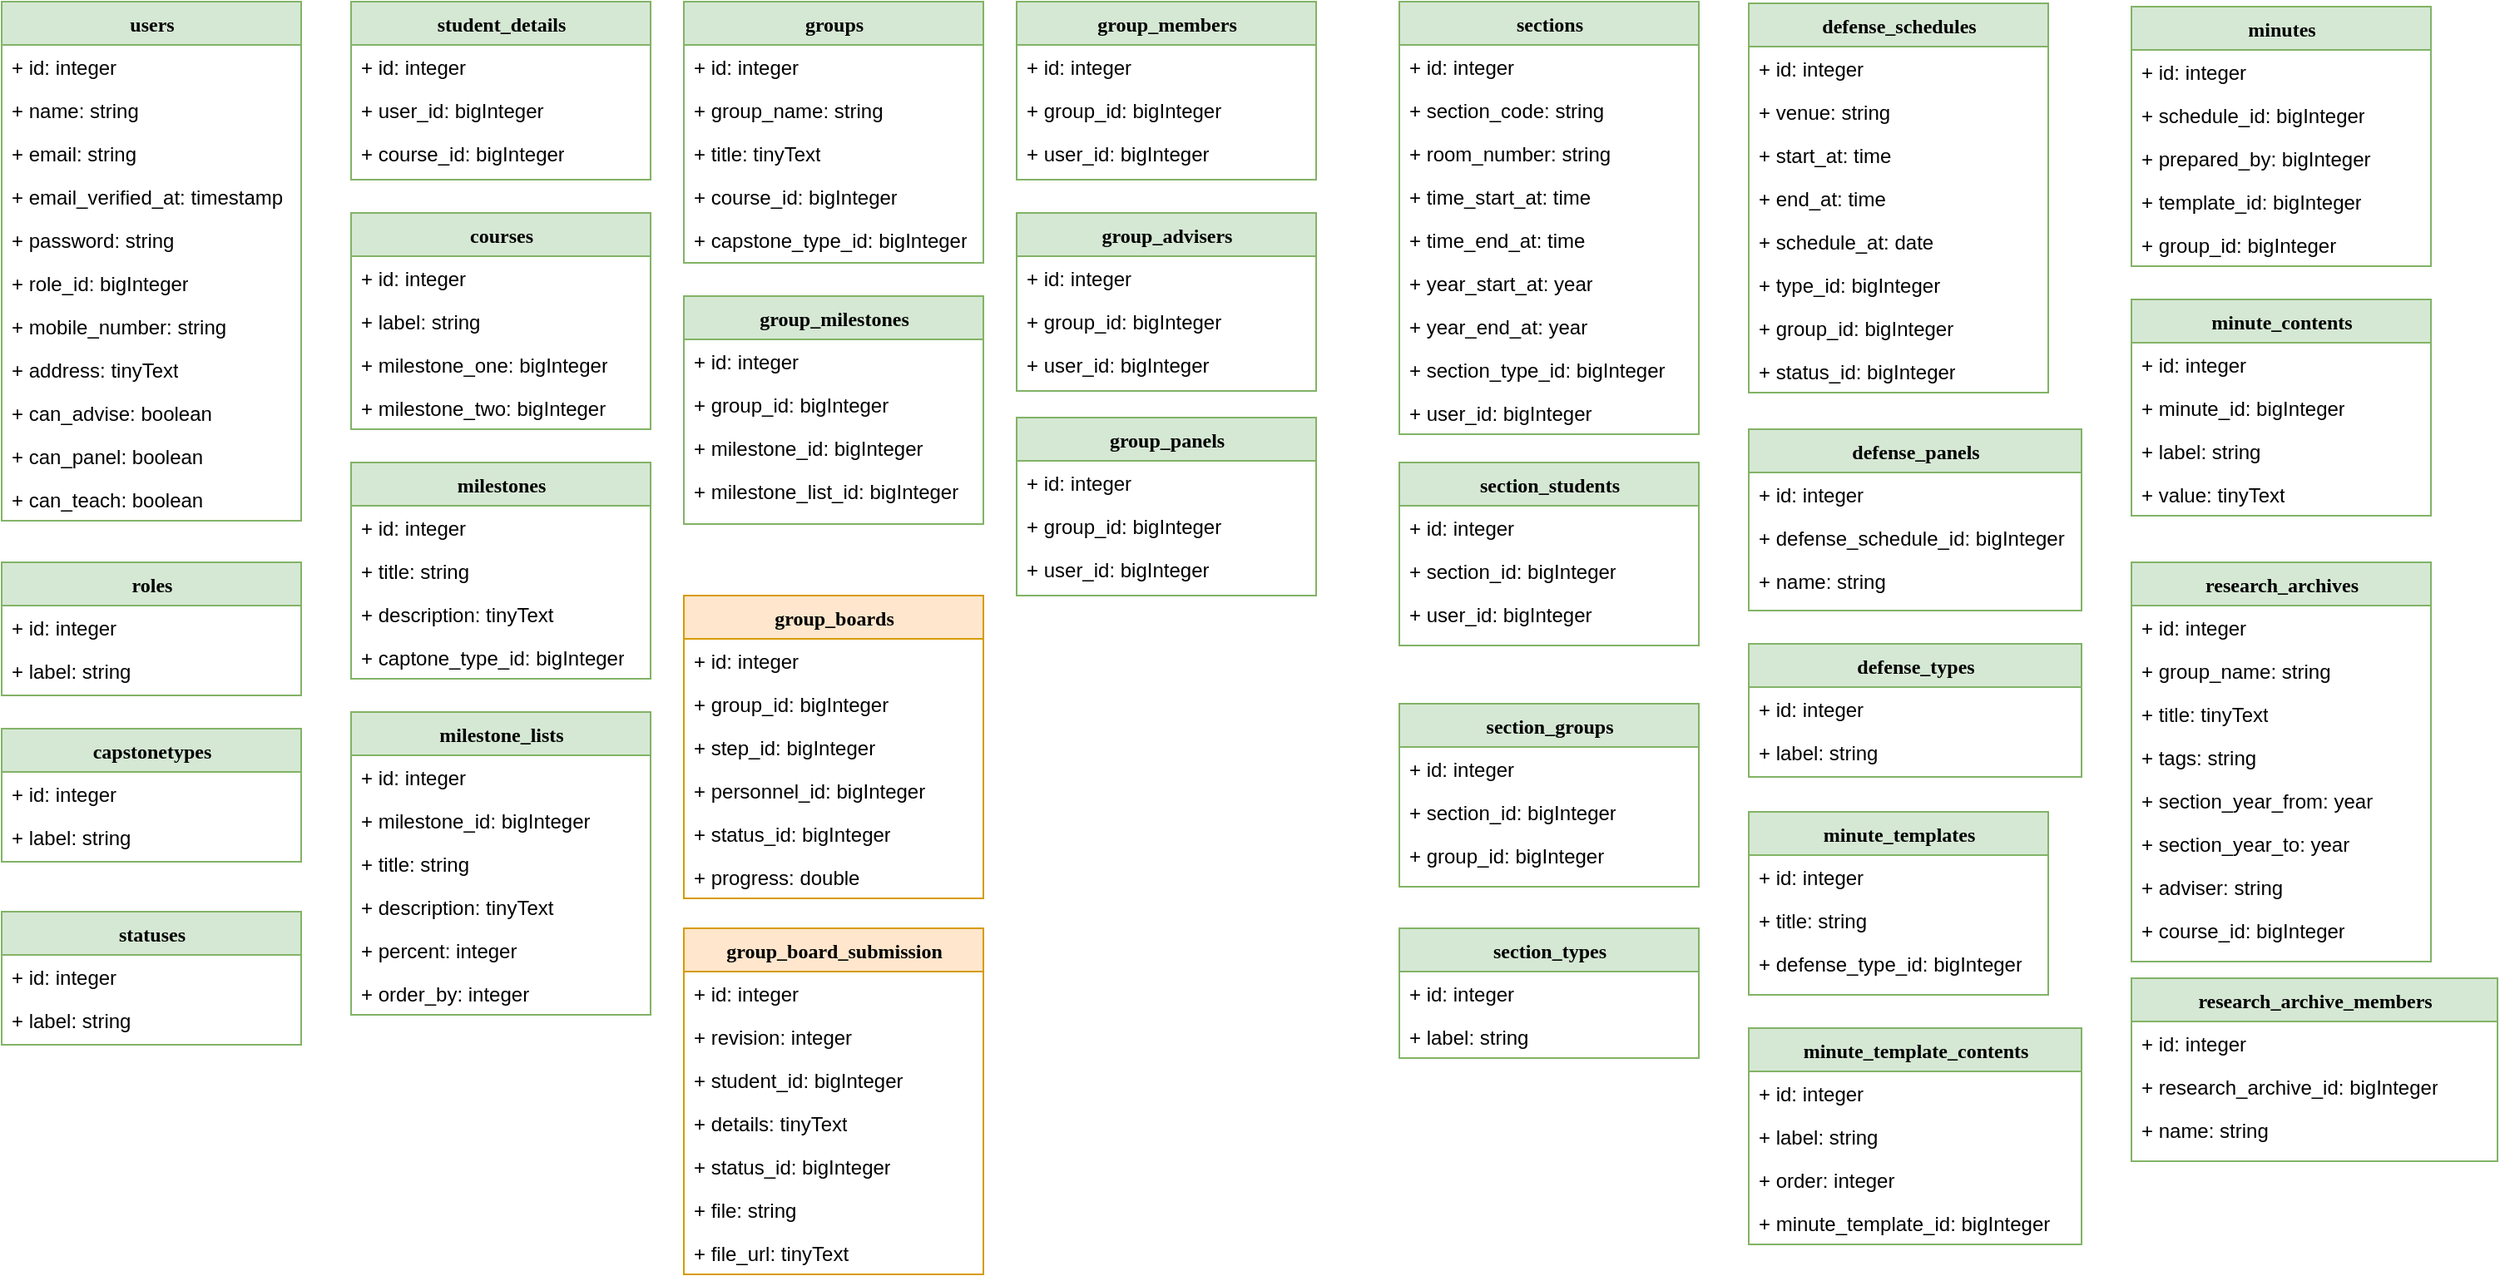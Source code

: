 <mxfile version="13.9.9" type="device"><diagram name="Page-1" id="9f46799a-70d6-7492-0946-bef42562c5a5"><mxGraphModel dx="1086" dy="806" grid="1" gridSize="10" guides="1" tooltips="1" connect="1" arrows="1" fold="1" page="1" pageScale="1" pageWidth="1100" pageHeight="850" background="#ffffff" math="0" shadow="0"><root><mxCell id="0"/><mxCell id="1" parent="0"/><mxCell id="78961159f06e98e8-17" value="users" style="swimlane;html=1;fontStyle=1;align=center;verticalAlign=top;childLayout=stackLayout;horizontal=1;startSize=26;horizontalStack=0;resizeParent=1;resizeLast=0;collapsible=1;marginBottom=0;swimlaneFillColor=#ffffff;rounded=0;shadow=0;comic=0;labelBackgroundColor=none;strokeWidth=1;fillColor=#d5e8d4;fontFamily=Verdana;fontSize=12;strokeColor=#82b366;" parent="1" vertex="1"><mxGeometry x="110" y="83" width="180" height="312" as="geometry"/></mxCell><mxCell id="78961159f06e98e8-21" value="+ id: integer" style="text;html=1;strokeColor=none;fillColor=none;align=left;verticalAlign=top;spacingLeft=4;spacingRight=4;whiteSpace=wrap;overflow=hidden;rotatable=0;points=[[0,0.5],[1,0.5]];portConstraint=eastwest;" parent="78961159f06e98e8-17" vertex="1"><mxGeometry y="26" width="180" height="26" as="geometry"/></mxCell><mxCell id="78961159f06e98e8-23" value="+ name: string" style="text;html=1;strokeColor=none;fillColor=none;align=left;verticalAlign=top;spacingLeft=4;spacingRight=4;whiteSpace=wrap;overflow=hidden;rotatable=0;points=[[0,0.5],[1,0.5]];portConstraint=eastwest;" parent="78961159f06e98e8-17" vertex="1"><mxGeometry y="52" width="180" height="26" as="geometry"/></mxCell><mxCell id="78961159f06e98e8-25" value="+ email: string" style="text;html=1;strokeColor=none;fillColor=none;align=left;verticalAlign=top;spacingLeft=4;spacingRight=4;whiteSpace=wrap;overflow=hidden;rotatable=0;points=[[0,0.5],[1,0.5]];portConstraint=eastwest;" parent="78961159f06e98e8-17" vertex="1"><mxGeometry y="78" width="180" height="26" as="geometry"/></mxCell><mxCell id="78961159f06e98e8-26" value="+ email_verified_at: timestamp" style="text;html=1;strokeColor=none;fillColor=none;align=left;verticalAlign=top;spacingLeft=4;spacingRight=4;whiteSpace=wrap;overflow=hidden;rotatable=0;points=[[0,0.5],[1,0.5]];portConstraint=eastwest;" parent="78961159f06e98e8-17" vertex="1"><mxGeometry y="104" width="180" height="26" as="geometry"/></mxCell><mxCell id="78961159f06e98e8-24" value="+ password: string" style="text;html=1;strokeColor=none;fillColor=none;align=left;verticalAlign=top;spacingLeft=4;spacingRight=4;whiteSpace=wrap;overflow=hidden;rotatable=0;points=[[0,0.5],[1,0.5]];portConstraint=eastwest;" parent="78961159f06e98e8-17" vertex="1"><mxGeometry y="130" width="180" height="26" as="geometry"/></mxCell><mxCell id="rRoZWVBHgznnfZUeibbi-2" value="+ role_id: bigInteger" style="text;html=1;strokeColor=none;fillColor=none;align=left;verticalAlign=top;spacingLeft=4;spacingRight=4;whiteSpace=wrap;overflow=hidden;rotatable=0;points=[[0,0.5],[1,0.5]];portConstraint=eastwest;" parent="78961159f06e98e8-17" vertex="1"><mxGeometry y="156" width="180" height="26" as="geometry"/></mxCell><mxCell id="mozkdcKhJREuQSXOblhR-1" value="+ mobile_number: string" style="text;html=1;strokeColor=none;fillColor=none;align=left;verticalAlign=top;spacingLeft=4;spacingRight=4;whiteSpace=wrap;overflow=hidden;rotatable=0;points=[[0,0.5],[1,0.5]];portConstraint=eastwest;" parent="78961159f06e98e8-17" vertex="1"><mxGeometry y="182" width="180" height="26" as="geometry"/></mxCell><mxCell id="mozkdcKhJREuQSXOblhR-2" value="+ address: tinyText" style="text;html=1;strokeColor=none;fillColor=none;align=left;verticalAlign=top;spacingLeft=4;spacingRight=4;whiteSpace=wrap;overflow=hidden;rotatable=0;points=[[0,0.5],[1,0.5]];portConstraint=eastwest;" parent="78961159f06e98e8-17" vertex="1"><mxGeometry y="208" width="180" height="26" as="geometry"/></mxCell><mxCell id="q8hNRhsZHUiEDs7zpcBR-1" value="+ can_advise: boolean" style="text;html=1;strokeColor=none;fillColor=none;align=left;verticalAlign=top;spacingLeft=4;spacingRight=4;whiteSpace=wrap;overflow=hidden;rotatable=0;points=[[0,0.5],[1,0.5]];portConstraint=eastwest;" parent="78961159f06e98e8-17" vertex="1"><mxGeometry y="234" width="180" height="26" as="geometry"/></mxCell><mxCell id="q8hNRhsZHUiEDs7zpcBR-2" value="+ can_panel: boolean" style="text;html=1;strokeColor=none;fillColor=none;align=left;verticalAlign=top;spacingLeft=4;spacingRight=4;whiteSpace=wrap;overflow=hidden;rotatable=0;points=[[0,0.5],[1,0.5]];portConstraint=eastwest;" parent="78961159f06e98e8-17" vertex="1"><mxGeometry y="260" width="180" height="26" as="geometry"/></mxCell><mxCell id="q8hNRhsZHUiEDs7zpcBR-3" value="+ can_teach: boolean" style="text;html=1;strokeColor=none;fillColor=none;align=left;verticalAlign=top;spacingLeft=4;spacingRight=4;whiteSpace=wrap;overflow=hidden;rotatable=0;points=[[0,0.5],[1,0.5]];portConstraint=eastwest;" parent="78961159f06e98e8-17" vertex="1"><mxGeometry y="286" width="180" height="26" as="geometry"/></mxCell><mxCell id="rRoZWVBHgznnfZUeibbi-3" value="roles" style="swimlane;html=1;fontStyle=1;align=center;verticalAlign=top;childLayout=stackLayout;horizontal=1;startSize=26;horizontalStack=0;resizeParent=1;resizeLast=0;collapsible=1;marginBottom=0;swimlaneFillColor=#ffffff;rounded=0;shadow=0;comic=0;labelBackgroundColor=none;strokeWidth=1;fillColor=#d5e8d4;fontFamily=Verdana;fontSize=12;strokeColor=#82b366;" parent="1" vertex="1"><mxGeometry x="110" y="420" width="180" height="80" as="geometry"/></mxCell><mxCell id="rRoZWVBHgznnfZUeibbi-4" value="+ id: integer" style="text;html=1;strokeColor=none;fillColor=none;align=left;verticalAlign=top;spacingLeft=4;spacingRight=4;whiteSpace=wrap;overflow=hidden;rotatable=0;points=[[0,0.5],[1,0.5]];portConstraint=eastwest;" parent="rRoZWVBHgznnfZUeibbi-3" vertex="1"><mxGeometry y="26" width="180" height="26" as="geometry"/></mxCell><mxCell id="rRoZWVBHgznnfZUeibbi-5" value="+ label: string" style="text;html=1;strokeColor=none;fillColor=none;align=left;verticalAlign=top;spacingLeft=4;spacingRight=4;whiteSpace=wrap;overflow=hidden;rotatable=0;points=[[0,0.5],[1,0.5]];portConstraint=eastwest;" parent="rRoZWVBHgznnfZUeibbi-3" vertex="1"><mxGeometry y="52" width="180" height="26" as="geometry"/></mxCell><mxCell id="rRoZWVBHgznnfZUeibbi-10" value="student_details" style="swimlane;html=1;fontStyle=1;align=center;verticalAlign=top;childLayout=stackLayout;horizontal=1;startSize=26;horizontalStack=0;resizeParent=1;resizeLast=0;collapsible=1;marginBottom=0;swimlaneFillColor=#ffffff;rounded=0;shadow=0;comic=0;labelBackgroundColor=none;strokeWidth=1;fillColor=#d5e8d4;fontFamily=Verdana;fontSize=12;strokeColor=#82b366;" parent="1" vertex="1"><mxGeometry x="320" y="83" width="180" height="107" as="geometry"/></mxCell><mxCell id="rRoZWVBHgznnfZUeibbi-11" value="+ id: integer" style="text;html=1;strokeColor=none;fillColor=none;align=left;verticalAlign=top;spacingLeft=4;spacingRight=4;whiteSpace=wrap;overflow=hidden;rotatable=0;points=[[0,0.5],[1,0.5]];portConstraint=eastwest;" parent="rRoZWVBHgznnfZUeibbi-10" vertex="1"><mxGeometry y="26" width="180" height="26" as="geometry"/></mxCell><mxCell id="rRoZWVBHgznnfZUeibbi-12" value="+ user_id: bigInteger" style="text;html=1;strokeColor=none;fillColor=none;align=left;verticalAlign=top;spacingLeft=4;spacingRight=4;whiteSpace=wrap;overflow=hidden;rotatable=0;points=[[0,0.5],[1,0.5]];portConstraint=eastwest;" parent="rRoZWVBHgznnfZUeibbi-10" vertex="1"><mxGeometry y="52" width="180" height="26" as="geometry"/></mxCell><mxCell id="rRoZWVBHgznnfZUeibbi-13" value="+ course_id: bigInteger" style="text;html=1;strokeColor=none;fillColor=none;align=left;verticalAlign=top;spacingLeft=4;spacingRight=4;whiteSpace=wrap;overflow=hidden;rotatable=0;points=[[0,0.5],[1,0.5]];portConstraint=eastwest;" parent="rRoZWVBHgznnfZUeibbi-10" vertex="1"><mxGeometry y="78" width="180" height="26" as="geometry"/></mxCell><mxCell id="rRoZWVBHgznnfZUeibbi-31" value="courses" style="swimlane;html=1;fontStyle=1;align=center;verticalAlign=top;childLayout=stackLayout;horizontal=1;startSize=26;horizontalStack=0;resizeParent=1;resizeLast=0;collapsible=1;marginBottom=0;swimlaneFillColor=#ffffff;rounded=0;shadow=0;comic=0;labelBackgroundColor=none;strokeWidth=1;fillColor=#d5e8d4;fontFamily=Verdana;fontSize=12;strokeColor=#82b366;" parent="1" vertex="1"><mxGeometry x="320" y="210" width="180" height="130" as="geometry"/></mxCell><mxCell id="rRoZWVBHgznnfZUeibbi-32" value="+ id: integer" style="text;html=1;strokeColor=none;fillColor=none;align=left;verticalAlign=top;spacingLeft=4;spacingRight=4;whiteSpace=wrap;overflow=hidden;rotatable=0;points=[[0,0.5],[1,0.5]];portConstraint=eastwest;" parent="rRoZWVBHgznnfZUeibbi-31" vertex="1"><mxGeometry y="26" width="180" height="26" as="geometry"/></mxCell><mxCell id="rRoZWVBHgznnfZUeibbi-33" value="+ label: string" style="text;html=1;strokeColor=none;fillColor=none;align=left;verticalAlign=top;spacingLeft=4;spacingRight=4;whiteSpace=wrap;overflow=hidden;rotatable=0;points=[[0,0.5],[1,0.5]];portConstraint=eastwest;" parent="rRoZWVBHgznnfZUeibbi-31" vertex="1"><mxGeometry y="52" width="180" height="26" as="geometry"/></mxCell><mxCell id="rRoZWVBHgznnfZUeibbi-34" value="+ milestone_one: bigInteger" style="text;html=1;strokeColor=none;fillColor=none;align=left;verticalAlign=top;spacingLeft=4;spacingRight=4;whiteSpace=wrap;overflow=hidden;rotatable=0;points=[[0,0.5],[1,0.5]];portConstraint=eastwest;" parent="rRoZWVBHgznnfZUeibbi-31" vertex="1"><mxGeometry y="78" width="180" height="26" as="geometry"/></mxCell><mxCell id="mozkdcKhJREuQSXOblhR-17" value="+ milestone_two: bigInteger" style="text;html=1;strokeColor=none;fillColor=none;align=left;verticalAlign=top;spacingLeft=4;spacingRight=4;whiteSpace=wrap;overflow=hidden;rotatable=0;points=[[0,0.5],[1,0.5]];portConstraint=eastwest;" parent="rRoZWVBHgznnfZUeibbi-31" vertex="1"><mxGeometry y="104" width="180" height="26" as="geometry"/></mxCell><mxCell id="rRoZWVBHgznnfZUeibbi-35" value="milestones" style="swimlane;html=1;fontStyle=1;align=center;verticalAlign=top;childLayout=stackLayout;horizontal=1;startSize=26;horizontalStack=0;resizeParent=1;resizeLast=0;collapsible=1;marginBottom=0;swimlaneFillColor=#ffffff;rounded=0;shadow=0;comic=0;labelBackgroundColor=none;strokeWidth=1;fillColor=#d5e8d4;fontFamily=Verdana;fontSize=12;strokeColor=#82b366;" parent="1" vertex="1"><mxGeometry x="320" y="360" width="180" height="130" as="geometry"/></mxCell><mxCell id="rRoZWVBHgznnfZUeibbi-36" value="+ id: integer" style="text;html=1;strokeColor=none;fillColor=none;align=left;verticalAlign=top;spacingLeft=4;spacingRight=4;whiteSpace=wrap;overflow=hidden;rotatable=0;points=[[0,0.5],[1,0.5]];portConstraint=eastwest;" parent="rRoZWVBHgznnfZUeibbi-35" vertex="1"><mxGeometry y="26" width="180" height="26" as="geometry"/></mxCell><mxCell id="rRoZWVBHgznnfZUeibbi-37" value="+ title: string" style="text;html=1;strokeColor=none;fillColor=none;align=left;verticalAlign=top;spacingLeft=4;spacingRight=4;whiteSpace=wrap;overflow=hidden;rotatable=0;points=[[0,0.5],[1,0.5]];portConstraint=eastwest;" parent="rRoZWVBHgznnfZUeibbi-35" vertex="1"><mxGeometry y="52" width="180" height="26" as="geometry"/></mxCell><mxCell id="rRoZWVBHgznnfZUeibbi-38" value="+ description: tinyText" style="text;html=1;strokeColor=none;fillColor=none;align=left;verticalAlign=top;spacingLeft=4;spacingRight=4;whiteSpace=wrap;overflow=hidden;rotatable=0;points=[[0,0.5],[1,0.5]];portConstraint=eastwest;" parent="rRoZWVBHgznnfZUeibbi-35" vertex="1"><mxGeometry y="78" width="180" height="26" as="geometry"/></mxCell><mxCell id="mozkdcKhJREuQSXOblhR-18" value="+ captone_type_id: bigInteger" style="text;html=1;strokeColor=none;fillColor=none;align=left;verticalAlign=top;spacingLeft=4;spacingRight=4;whiteSpace=wrap;overflow=hidden;rotatable=0;points=[[0,0.5],[1,0.5]];portConstraint=eastwest;" parent="rRoZWVBHgznnfZUeibbi-35" vertex="1"><mxGeometry y="104" width="180" height="26" as="geometry"/></mxCell><mxCell id="mozkdcKhJREuQSXOblhR-4" value="milestone_lists" style="swimlane;html=1;fontStyle=1;align=center;verticalAlign=top;childLayout=stackLayout;horizontal=1;startSize=26;horizontalStack=0;resizeParent=1;resizeLast=0;collapsible=1;marginBottom=0;swimlaneFillColor=#ffffff;rounded=0;shadow=0;comic=0;labelBackgroundColor=none;strokeWidth=1;fillColor=#d5e8d4;fontFamily=Verdana;fontSize=12;strokeColor=#82b366;" parent="1" vertex="1"><mxGeometry x="320" y="510" width="180" height="182" as="geometry"/></mxCell><mxCell id="mozkdcKhJREuQSXOblhR-5" value="+ id: integer" style="text;html=1;strokeColor=none;fillColor=none;align=left;verticalAlign=top;spacingLeft=4;spacingRight=4;whiteSpace=wrap;overflow=hidden;rotatable=0;points=[[0,0.5],[1,0.5]];portConstraint=eastwest;" parent="mozkdcKhJREuQSXOblhR-4" vertex="1"><mxGeometry y="26" width="180" height="26" as="geometry"/></mxCell><mxCell id="mozkdcKhJREuQSXOblhR-6" value="+ milestone_id: bigInteger" style="text;html=1;strokeColor=none;fillColor=none;align=left;verticalAlign=top;spacingLeft=4;spacingRight=4;whiteSpace=wrap;overflow=hidden;rotatable=0;points=[[0,0.5],[1,0.5]];portConstraint=eastwest;" parent="mozkdcKhJREuQSXOblhR-4" vertex="1"><mxGeometry y="52" width="180" height="26" as="geometry"/></mxCell><mxCell id="mozkdcKhJREuQSXOblhR-7" value="+ title: string" style="text;html=1;strokeColor=none;fillColor=none;align=left;verticalAlign=top;spacingLeft=4;spacingRight=4;whiteSpace=wrap;overflow=hidden;rotatable=0;points=[[0,0.5],[1,0.5]];portConstraint=eastwest;" parent="mozkdcKhJREuQSXOblhR-4" vertex="1"><mxGeometry y="78" width="180" height="26" as="geometry"/></mxCell><mxCell id="mozkdcKhJREuQSXOblhR-8" value="+ description: tinyText" style="text;html=1;strokeColor=none;fillColor=none;align=left;verticalAlign=top;spacingLeft=4;spacingRight=4;whiteSpace=wrap;overflow=hidden;rotatable=0;points=[[0,0.5],[1,0.5]];portConstraint=eastwest;" parent="mozkdcKhJREuQSXOblhR-4" vertex="1"><mxGeometry y="104" width="180" height="26" as="geometry"/></mxCell><mxCell id="mozkdcKhJREuQSXOblhR-9" value="+ percent: integer" style="text;html=1;strokeColor=none;fillColor=none;align=left;verticalAlign=top;spacingLeft=4;spacingRight=4;whiteSpace=wrap;overflow=hidden;rotatable=0;points=[[0,0.5],[1,0.5]];portConstraint=eastwest;" parent="mozkdcKhJREuQSXOblhR-4" vertex="1"><mxGeometry y="130" width="180" height="26" as="geometry"/></mxCell><mxCell id="ksWaV73kBurp79Q44kis-1" value="+ order_by: integer" style="text;html=1;strokeColor=none;fillColor=none;align=left;verticalAlign=top;spacingLeft=4;spacingRight=4;whiteSpace=wrap;overflow=hidden;rotatable=0;points=[[0,0.5],[1,0.5]];portConstraint=eastwest;" parent="mozkdcKhJREuQSXOblhR-4" vertex="1"><mxGeometry y="156" width="180" height="26" as="geometry"/></mxCell><mxCell id="mozkdcKhJREuQSXOblhR-10" value="groups" style="swimlane;html=1;fontStyle=1;align=center;verticalAlign=top;childLayout=stackLayout;horizontal=1;startSize=26;horizontalStack=0;resizeParent=1;resizeLast=0;collapsible=1;marginBottom=0;swimlaneFillColor=#ffffff;rounded=0;shadow=0;comic=0;labelBackgroundColor=none;strokeWidth=1;fillColor=#d5e8d4;fontFamily=Verdana;fontSize=12;strokeColor=#82b366;" parent="1" vertex="1"><mxGeometry x="520" y="83" width="180" height="157" as="geometry"/></mxCell><mxCell id="mozkdcKhJREuQSXOblhR-11" value="+ id: integer" style="text;html=1;strokeColor=none;fillColor=none;align=left;verticalAlign=top;spacingLeft=4;spacingRight=4;whiteSpace=wrap;overflow=hidden;rotatable=0;points=[[0,0.5],[1,0.5]];portConstraint=eastwest;" parent="mozkdcKhJREuQSXOblhR-10" vertex="1"><mxGeometry y="26" width="180" height="26" as="geometry"/></mxCell><mxCell id="mozkdcKhJREuQSXOblhR-12" value="+ group_name: string" style="text;html=1;strokeColor=none;fillColor=none;align=left;verticalAlign=top;spacingLeft=4;spacingRight=4;whiteSpace=wrap;overflow=hidden;rotatable=0;points=[[0,0.5],[1,0.5]];portConstraint=eastwest;" parent="mozkdcKhJREuQSXOblhR-10" vertex="1"><mxGeometry y="52" width="180" height="26" as="geometry"/></mxCell><mxCell id="mozkdcKhJREuQSXOblhR-13" value="+ title: tinyText" style="text;html=1;strokeColor=none;fillColor=none;align=left;verticalAlign=top;spacingLeft=4;spacingRight=4;whiteSpace=wrap;overflow=hidden;rotatable=0;points=[[0,0.5],[1,0.5]];portConstraint=eastwest;" parent="mozkdcKhJREuQSXOblhR-10" vertex="1"><mxGeometry y="78" width="180" height="26" as="geometry"/></mxCell><mxCell id="mozkdcKhJREuQSXOblhR-14" value="+ course_id: bigInteger" style="text;html=1;strokeColor=none;fillColor=none;align=left;verticalAlign=top;spacingLeft=4;spacingRight=4;whiteSpace=wrap;overflow=hidden;rotatable=0;points=[[0,0.5],[1,0.5]];portConstraint=eastwest;" parent="mozkdcKhJREuQSXOblhR-10" vertex="1"><mxGeometry y="104" width="180" height="26" as="geometry"/></mxCell><mxCell id="mozkdcKhJREuQSXOblhR-15" value="+ capstone_type_id: bigInteger" style="text;html=1;strokeColor=none;fillColor=none;align=left;verticalAlign=top;spacingLeft=4;spacingRight=4;whiteSpace=wrap;overflow=hidden;rotatable=0;points=[[0,0.5],[1,0.5]];portConstraint=eastwest;" parent="mozkdcKhJREuQSXOblhR-10" vertex="1"><mxGeometry y="130" width="180" height="26" as="geometry"/></mxCell><mxCell id="mozkdcKhJREuQSXOblhR-19" value="capstonetypes" style="swimlane;html=1;fontStyle=1;align=center;verticalAlign=top;childLayout=stackLayout;horizontal=1;startSize=26;horizontalStack=0;resizeParent=1;resizeLast=0;collapsible=1;marginBottom=0;swimlaneFillColor=#ffffff;rounded=0;shadow=0;comic=0;labelBackgroundColor=none;strokeWidth=1;fillColor=#d5e8d4;fontFamily=Verdana;fontSize=12;strokeColor=#82b366;" parent="1" vertex="1"><mxGeometry x="110" y="520" width="180" height="80" as="geometry"/></mxCell><mxCell id="mozkdcKhJREuQSXOblhR-20" value="+ id: integer" style="text;html=1;strokeColor=none;fillColor=none;align=left;verticalAlign=top;spacingLeft=4;spacingRight=4;whiteSpace=wrap;overflow=hidden;rotatable=0;points=[[0,0.5],[1,0.5]];portConstraint=eastwest;" parent="mozkdcKhJREuQSXOblhR-19" vertex="1"><mxGeometry y="26" width="180" height="26" as="geometry"/></mxCell><mxCell id="mozkdcKhJREuQSXOblhR-21" value="+ label: string" style="text;html=1;strokeColor=none;fillColor=none;align=left;verticalAlign=top;spacingLeft=4;spacingRight=4;whiteSpace=wrap;overflow=hidden;rotatable=0;points=[[0,0.5],[1,0.5]];portConstraint=eastwest;" parent="mozkdcKhJREuQSXOblhR-19" vertex="1"><mxGeometry y="52" width="180" height="26" as="geometry"/></mxCell><mxCell id="mozkdcKhJREuQSXOblhR-24" value="group_milestones" style="swimlane;html=1;fontStyle=1;align=center;verticalAlign=top;childLayout=stackLayout;horizontal=1;startSize=26;horizontalStack=0;resizeParent=1;resizeLast=0;collapsible=1;marginBottom=0;swimlaneFillColor=#ffffff;rounded=0;shadow=0;comic=0;labelBackgroundColor=none;strokeWidth=1;fillColor=#d5e8d4;fontFamily=Verdana;fontSize=12;strokeColor=#82b366;" parent="1" vertex="1"><mxGeometry x="520" y="260" width="180" height="137" as="geometry"/></mxCell><mxCell id="mozkdcKhJREuQSXOblhR-25" value="+ id: integer" style="text;html=1;strokeColor=none;fillColor=none;align=left;verticalAlign=top;spacingLeft=4;spacingRight=4;whiteSpace=wrap;overflow=hidden;rotatable=0;points=[[0,0.5],[1,0.5]];portConstraint=eastwest;" parent="mozkdcKhJREuQSXOblhR-24" vertex="1"><mxGeometry y="26" width="180" height="26" as="geometry"/></mxCell><mxCell id="mozkdcKhJREuQSXOblhR-26" value="+ group_id: bigInteger" style="text;html=1;strokeColor=none;fillColor=none;align=left;verticalAlign=top;spacingLeft=4;spacingRight=4;whiteSpace=wrap;overflow=hidden;rotatable=0;points=[[0,0.5],[1,0.5]];portConstraint=eastwest;" parent="mozkdcKhJREuQSXOblhR-24" vertex="1"><mxGeometry y="52" width="180" height="26" as="geometry"/></mxCell><mxCell id="mozkdcKhJREuQSXOblhR-27" value="+ milestone_id: bigInteger" style="text;html=1;strokeColor=none;fillColor=none;align=left;verticalAlign=top;spacingLeft=4;spacingRight=4;whiteSpace=wrap;overflow=hidden;rotatable=0;points=[[0,0.5],[1,0.5]];portConstraint=eastwest;" parent="mozkdcKhJREuQSXOblhR-24" vertex="1"><mxGeometry y="78" width="180" height="26" as="geometry"/></mxCell><mxCell id="mozkdcKhJREuQSXOblhR-28" value="+ milestone_list_id: bigInteger" style="text;html=1;strokeColor=none;fillColor=none;align=left;verticalAlign=top;spacingLeft=4;spacingRight=4;whiteSpace=wrap;overflow=hidden;rotatable=0;points=[[0,0.5],[1,0.5]];portConstraint=eastwest;" parent="mozkdcKhJREuQSXOblhR-24" vertex="1"><mxGeometry y="104" width="180" height="26" as="geometry"/></mxCell><mxCell id="mozkdcKhJREuQSXOblhR-30" value="group_members" style="swimlane;html=1;fontStyle=1;align=center;verticalAlign=top;childLayout=stackLayout;horizontal=1;startSize=26;horizontalStack=0;resizeParent=1;resizeLast=0;collapsible=1;marginBottom=0;swimlaneFillColor=#ffffff;rounded=0;shadow=0;comic=0;labelBackgroundColor=none;strokeWidth=1;fillColor=#d5e8d4;fontFamily=Verdana;fontSize=12;strokeColor=#82b366;" parent="1" vertex="1"><mxGeometry x="720" y="83" width="180" height="107" as="geometry"/></mxCell><mxCell id="mozkdcKhJREuQSXOblhR-31" value="+ id: integer" style="text;html=1;strokeColor=none;fillColor=none;align=left;verticalAlign=top;spacingLeft=4;spacingRight=4;whiteSpace=wrap;overflow=hidden;rotatable=0;points=[[0,0.5],[1,0.5]];portConstraint=eastwest;" parent="mozkdcKhJREuQSXOblhR-30" vertex="1"><mxGeometry y="26" width="180" height="26" as="geometry"/></mxCell><mxCell id="mozkdcKhJREuQSXOblhR-32" value="+ group_id: bigInteger" style="text;html=1;strokeColor=none;fillColor=none;align=left;verticalAlign=top;spacingLeft=4;spacingRight=4;whiteSpace=wrap;overflow=hidden;rotatable=0;points=[[0,0.5],[1,0.5]];portConstraint=eastwest;" parent="mozkdcKhJREuQSXOblhR-30" vertex="1"><mxGeometry y="52" width="180" height="26" as="geometry"/></mxCell><mxCell id="mozkdcKhJREuQSXOblhR-33" value="+ user_id: bigInteger" style="text;html=1;strokeColor=none;fillColor=none;align=left;verticalAlign=top;spacingLeft=4;spacingRight=4;whiteSpace=wrap;overflow=hidden;rotatable=0;points=[[0,0.5],[1,0.5]];portConstraint=eastwest;" parent="mozkdcKhJREuQSXOblhR-30" vertex="1"><mxGeometry y="78" width="180" height="26" as="geometry"/></mxCell><mxCell id="mozkdcKhJREuQSXOblhR-36" value="group_advisers" style="swimlane;html=1;fontStyle=1;align=center;verticalAlign=top;childLayout=stackLayout;horizontal=1;startSize=26;horizontalStack=0;resizeParent=1;resizeLast=0;collapsible=1;marginBottom=0;swimlaneFillColor=#ffffff;rounded=0;shadow=0;comic=0;labelBackgroundColor=none;strokeWidth=1;fillColor=#d5e8d4;fontFamily=Verdana;fontSize=12;strokeColor=#82b366;" parent="1" vertex="1"><mxGeometry x="720" y="210" width="180" height="107" as="geometry"/></mxCell><mxCell id="mozkdcKhJREuQSXOblhR-37" value="+ id: integer" style="text;html=1;strokeColor=none;fillColor=none;align=left;verticalAlign=top;spacingLeft=4;spacingRight=4;whiteSpace=wrap;overflow=hidden;rotatable=0;points=[[0,0.5],[1,0.5]];portConstraint=eastwest;" parent="mozkdcKhJREuQSXOblhR-36" vertex="1"><mxGeometry y="26" width="180" height="26" as="geometry"/></mxCell><mxCell id="mozkdcKhJREuQSXOblhR-38" value="+ group_id: bigInteger" style="text;html=1;strokeColor=none;fillColor=none;align=left;verticalAlign=top;spacingLeft=4;spacingRight=4;whiteSpace=wrap;overflow=hidden;rotatable=0;points=[[0,0.5],[1,0.5]];portConstraint=eastwest;" parent="mozkdcKhJREuQSXOblhR-36" vertex="1"><mxGeometry y="52" width="180" height="26" as="geometry"/></mxCell><mxCell id="mozkdcKhJREuQSXOblhR-39" value="+ user_id: bigInteger" style="text;html=1;strokeColor=none;fillColor=none;align=left;verticalAlign=top;spacingLeft=4;spacingRight=4;whiteSpace=wrap;overflow=hidden;rotatable=0;points=[[0,0.5],[1,0.5]];portConstraint=eastwest;" parent="mozkdcKhJREuQSXOblhR-36" vertex="1"><mxGeometry y="78" width="180" height="26" as="geometry"/></mxCell><mxCell id="mozkdcKhJREuQSXOblhR-40" value="group_panels" style="swimlane;html=1;fontStyle=1;align=center;verticalAlign=top;childLayout=stackLayout;horizontal=1;startSize=26;horizontalStack=0;resizeParent=1;resizeLast=0;collapsible=1;marginBottom=0;swimlaneFillColor=#ffffff;rounded=0;shadow=0;comic=0;labelBackgroundColor=none;strokeWidth=1;fillColor=#d5e8d4;fontFamily=Verdana;fontSize=12;strokeColor=#82b366;" parent="1" vertex="1"><mxGeometry x="720" y="333" width="180" height="107" as="geometry"/></mxCell><mxCell id="mozkdcKhJREuQSXOblhR-41" value="+ id: integer" style="text;html=1;strokeColor=none;fillColor=none;align=left;verticalAlign=top;spacingLeft=4;spacingRight=4;whiteSpace=wrap;overflow=hidden;rotatable=0;points=[[0,0.5],[1,0.5]];portConstraint=eastwest;" parent="mozkdcKhJREuQSXOblhR-40" vertex="1"><mxGeometry y="26" width="180" height="26" as="geometry"/></mxCell><mxCell id="mozkdcKhJREuQSXOblhR-42" value="+ group_id: bigInteger" style="text;html=1;strokeColor=none;fillColor=none;align=left;verticalAlign=top;spacingLeft=4;spacingRight=4;whiteSpace=wrap;overflow=hidden;rotatable=0;points=[[0,0.5],[1,0.5]];portConstraint=eastwest;" parent="mozkdcKhJREuQSXOblhR-40" vertex="1"><mxGeometry y="52" width="180" height="26" as="geometry"/></mxCell><mxCell id="mozkdcKhJREuQSXOblhR-43" value="+ user_id: bigInteger" style="text;html=1;strokeColor=none;fillColor=none;align=left;verticalAlign=top;spacingLeft=4;spacingRight=4;whiteSpace=wrap;overflow=hidden;rotatable=0;points=[[0,0.5],[1,0.5]];portConstraint=eastwest;" parent="mozkdcKhJREuQSXOblhR-40" vertex="1"><mxGeometry y="78" width="180" height="26" as="geometry"/></mxCell><mxCell id="ksWaV73kBurp79Q44kis-2" value="statuses" style="swimlane;html=1;fontStyle=1;align=center;verticalAlign=top;childLayout=stackLayout;horizontal=1;startSize=26;horizontalStack=0;resizeParent=1;resizeLast=0;collapsible=1;marginBottom=0;swimlaneFillColor=#ffffff;rounded=0;shadow=0;comic=0;labelBackgroundColor=none;strokeWidth=1;fillColor=#d5e8d4;fontFamily=Verdana;fontSize=12;strokeColor=#82b366;" parent="1" vertex="1"><mxGeometry x="110" y="630" width="180" height="80" as="geometry"/></mxCell><mxCell id="ksWaV73kBurp79Q44kis-3" value="+ id: integer" style="text;html=1;strokeColor=none;fillColor=none;align=left;verticalAlign=top;spacingLeft=4;spacingRight=4;whiteSpace=wrap;overflow=hidden;rotatable=0;points=[[0,0.5],[1,0.5]];portConstraint=eastwest;" parent="ksWaV73kBurp79Q44kis-2" vertex="1"><mxGeometry y="26" width="180" height="26" as="geometry"/></mxCell><mxCell id="ksWaV73kBurp79Q44kis-4" value="+ label: string" style="text;html=1;strokeColor=none;fillColor=none;align=left;verticalAlign=top;spacingLeft=4;spacingRight=4;whiteSpace=wrap;overflow=hidden;rotatable=0;points=[[0,0.5],[1,0.5]];portConstraint=eastwest;" parent="ksWaV73kBurp79Q44kis-2" vertex="1"><mxGeometry y="52" width="180" height="26" as="geometry"/></mxCell><mxCell id="q8hNRhsZHUiEDs7zpcBR-4" value="sections" style="swimlane;html=1;fontStyle=1;align=center;verticalAlign=top;childLayout=stackLayout;horizontal=1;startSize=26;horizontalStack=0;resizeParent=1;resizeLast=0;collapsible=1;marginBottom=0;swimlaneFillColor=#ffffff;rounded=0;shadow=0;comic=0;labelBackgroundColor=none;strokeWidth=1;fillColor=#d5e8d4;fontFamily=Verdana;fontSize=12;strokeColor=#82b366;" parent="1" vertex="1"><mxGeometry x="950" y="83" width="180" height="260" as="geometry"/></mxCell><mxCell id="q8hNRhsZHUiEDs7zpcBR-5" value="+ id: integer" style="text;html=1;strokeColor=none;fillColor=none;align=left;verticalAlign=top;spacingLeft=4;spacingRight=4;whiteSpace=wrap;overflow=hidden;rotatable=0;points=[[0,0.5],[1,0.5]];portConstraint=eastwest;" parent="q8hNRhsZHUiEDs7zpcBR-4" vertex="1"><mxGeometry y="26" width="180" height="26" as="geometry"/></mxCell><mxCell id="q8hNRhsZHUiEDs7zpcBR-6" value="+ section_code: string" style="text;html=1;strokeColor=none;fillColor=none;align=left;verticalAlign=top;spacingLeft=4;spacingRight=4;whiteSpace=wrap;overflow=hidden;rotatable=0;points=[[0,0.5],[1,0.5]];portConstraint=eastwest;" parent="q8hNRhsZHUiEDs7zpcBR-4" vertex="1"><mxGeometry y="52" width="180" height="26" as="geometry"/></mxCell><mxCell id="q8hNRhsZHUiEDs7zpcBR-7" value="+ room_number: string" style="text;html=1;strokeColor=none;fillColor=none;align=left;verticalAlign=top;spacingLeft=4;spacingRight=4;whiteSpace=wrap;overflow=hidden;rotatable=0;points=[[0,0.5],[1,0.5]];portConstraint=eastwest;" parent="q8hNRhsZHUiEDs7zpcBR-4" vertex="1"><mxGeometry y="78" width="180" height="26" as="geometry"/></mxCell><mxCell id="q8hNRhsZHUiEDs7zpcBR-8" value="+ time_start_at: time" style="text;html=1;strokeColor=none;fillColor=none;align=left;verticalAlign=top;spacingLeft=4;spacingRight=4;whiteSpace=wrap;overflow=hidden;rotatable=0;points=[[0,0.5],[1,0.5]];portConstraint=eastwest;" parent="q8hNRhsZHUiEDs7zpcBR-4" vertex="1"><mxGeometry y="104" width="180" height="26" as="geometry"/></mxCell><mxCell id="q8hNRhsZHUiEDs7zpcBR-9" value="+ time_end_at: time" style="text;html=1;strokeColor=none;fillColor=none;align=left;verticalAlign=top;spacingLeft=4;spacingRight=4;whiteSpace=wrap;overflow=hidden;rotatable=0;points=[[0,0.5],[1,0.5]];portConstraint=eastwest;" parent="q8hNRhsZHUiEDs7zpcBR-4" vertex="1"><mxGeometry y="130" width="180" height="26" as="geometry"/></mxCell><mxCell id="q8hNRhsZHUiEDs7zpcBR-10" value="+ year_start_at: year" style="text;html=1;strokeColor=none;fillColor=none;align=left;verticalAlign=top;spacingLeft=4;spacingRight=4;whiteSpace=wrap;overflow=hidden;rotatable=0;points=[[0,0.5],[1,0.5]];portConstraint=eastwest;" parent="q8hNRhsZHUiEDs7zpcBR-4" vertex="1"><mxGeometry y="156" width="180" height="26" as="geometry"/></mxCell><mxCell id="q8hNRhsZHUiEDs7zpcBR-11" value="+ year_end_at: year" style="text;html=1;strokeColor=none;fillColor=none;align=left;verticalAlign=top;spacingLeft=4;spacingRight=4;whiteSpace=wrap;overflow=hidden;rotatable=0;points=[[0,0.5],[1,0.5]];portConstraint=eastwest;" parent="q8hNRhsZHUiEDs7zpcBR-4" vertex="1"><mxGeometry y="182" width="180" height="26" as="geometry"/></mxCell><mxCell id="q8hNRhsZHUiEDs7zpcBR-12" value="+ section_type_id: bigInteger" style="text;html=1;strokeColor=none;fillColor=none;align=left;verticalAlign=top;spacingLeft=4;spacingRight=4;whiteSpace=wrap;overflow=hidden;rotatable=0;points=[[0,0.5],[1,0.5]];portConstraint=eastwest;" parent="q8hNRhsZHUiEDs7zpcBR-4" vertex="1"><mxGeometry y="208" width="180" height="26" as="geometry"/></mxCell><mxCell id="K2q83SiI-FR42x0I9BNz-1" value="+ user_id: bigInteger" style="text;html=1;strokeColor=none;fillColor=none;align=left;verticalAlign=top;spacingLeft=4;spacingRight=4;whiteSpace=wrap;overflow=hidden;rotatable=0;points=[[0,0.5],[1,0.5]];portConstraint=eastwest;" parent="q8hNRhsZHUiEDs7zpcBR-4" vertex="1"><mxGeometry y="234" width="180" height="26" as="geometry"/></mxCell><mxCell id="OZnRuuUTT9wXXlOTVLxC-1" value="section_students" style="swimlane;html=1;fontStyle=1;align=center;verticalAlign=top;childLayout=stackLayout;horizontal=1;startSize=26;horizontalStack=0;resizeParent=1;resizeLast=0;collapsible=1;marginBottom=0;swimlaneFillColor=#ffffff;rounded=0;shadow=0;comic=0;labelBackgroundColor=none;strokeWidth=1;fillColor=#d5e8d4;fontFamily=Verdana;fontSize=12;strokeColor=#82b366;" parent="1" vertex="1"><mxGeometry x="950" y="360" width="180" height="110" as="geometry"/></mxCell><mxCell id="OZnRuuUTT9wXXlOTVLxC-2" value="+ id: integer" style="text;html=1;strokeColor=none;fillColor=none;align=left;verticalAlign=top;spacingLeft=4;spacingRight=4;whiteSpace=wrap;overflow=hidden;rotatable=0;points=[[0,0.5],[1,0.5]];portConstraint=eastwest;" parent="OZnRuuUTT9wXXlOTVLxC-1" vertex="1"><mxGeometry y="26" width="180" height="26" as="geometry"/></mxCell><mxCell id="OZnRuuUTT9wXXlOTVLxC-3" value="+ section_id: bigInteger" style="text;html=1;strokeColor=none;fillColor=none;align=left;verticalAlign=top;spacingLeft=4;spacingRight=4;whiteSpace=wrap;overflow=hidden;rotatable=0;points=[[0,0.5],[1,0.5]];portConstraint=eastwest;" parent="OZnRuuUTT9wXXlOTVLxC-1" vertex="1"><mxGeometry y="52" width="180" height="26" as="geometry"/></mxCell><mxCell id="OZnRuuUTT9wXXlOTVLxC-4" value="+ user_id: bigInteger" style="text;html=1;strokeColor=none;fillColor=none;align=left;verticalAlign=top;spacingLeft=4;spacingRight=4;whiteSpace=wrap;overflow=hidden;rotatable=0;points=[[0,0.5],[1,0.5]];portConstraint=eastwest;" parent="OZnRuuUTT9wXXlOTVLxC-1" vertex="1"><mxGeometry y="78" width="180" height="26" as="geometry"/></mxCell><mxCell id="OZnRuuUTT9wXXlOTVLxC-10" value="section_groups" style="swimlane;html=1;fontStyle=1;align=center;verticalAlign=top;childLayout=stackLayout;horizontal=1;startSize=26;horizontalStack=0;resizeParent=1;resizeLast=0;collapsible=1;marginBottom=0;swimlaneFillColor=#ffffff;rounded=0;shadow=0;comic=0;labelBackgroundColor=none;strokeWidth=1;fillColor=#d5e8d4;fontFamily=Verdana;fontSize=12;strokeColor=#82b366;" parent="1" vertex="1"><mxGeometry x="950" y="505" width="180" height="110" as="geometry"/></mxCell><mxCell id="OZnRuuUTT9wXXlOTVLxC-11" value="+ id: integer" style="text;html=1;strokeColor=none;fillColor=none;align=left;verticalAlign=top;spacingLeft=4;spacingRight=4;whiteSpace=wrap;overflow=hidden;rotatable=0;points=[[0,0.5],[1,0.5]];portConstraint=eastwest;" parent="OZnRuuUTT9wXXlOTVLxC-10" vertex="1"><mxGeometry y="26" width="180" height="26" as="geometry"/></mxCell><mxCell id="OZnRuuUTT9wXXlOTVLxC-12" value="+ section_id: bigInteger" style="text;html=1;strokeColor=none;fillColor=none;align=left;verticalAlign=top;spacingLeft=4;spacingRight=4;whiteSpace=wrap;overflow=hidden;rotatable=0;points=[[0,0.5],[1,0.5]];portConstraint=eastwest;" parent="OZnRuuUTT9wXXlOTVLxC-10" vertex="1"><mxGeometry y="52" width="180" height="26" as="geometry"/></mxCell><mxCell id="OZnRuuUTT9wXXlOTVLxC-13" value="+ group_id: bigInteger" style="text;html=1;strokeColor=none;fillColor=none;align=left;verticalAlign=top;spacingLeft=4;spacingRight=4;whiteSpace=wrap;overflow=hidden;rotatable=0;points=[[0,0.5],[1,0.5]];portConstraint=eastwest;" parent="OZnRuuUTT9wXXlOTVLxC-10" vertex="1"><mxGeometry y="78" width="180" height="26" as="geometry"/></mxCell><mxCell id="K2q83SiI-FR42x0I9BNz-2" value="section_types" style="swimlane;html=1;fontStyle=1;align=center;verticalAlign=top;childLayout=stackLayout;horizontal=1;startSize=26;horizontalStack=0;resizeParent=1;resizeLast=0;collapsible=1;marginBottom=0;swimlaneFillColor=#ffffff;rounded=0;shadow=0;comic=0;labelBackgroundColor=none;strokeWidth=1;fillColor=#d5e8d4;fontFamily=Verdana;fontSize=12;strokeColor=#82b366;" parent="1" vertex="1"><mxGeometry x="950" y="640" width="180" height="78" as="geometry"/></mxCell><mxCell id="K2q83SiI-FR42x0I9BNz-3" value="+ id: integer" style="text;html=1;strokeColor=none;fillColor=none;align=left;verticalAlign=top;spacingLeft=4;spacingRight=4;whiteSpace=wrap;overflow=hidden;rotatable=0;points=[[0,0.5],[1,0.5]];portConstraint=eastwest;" parent="K2q83SiI-FR42x0I9BNz-2" vertex="1"><mxGeometry y="26" width="180" height="26" as="geometry"/></mxCell><mxCell id="K2q83SiI-FR42x0I9BNz-4" value="+ label: string" style="text;html=1;strokeColor=none;fillColor=none;align=left;verticalAlign=top;spacingLeft=4;spacingRight=4;whiteSpace=wrap;overflow=hidden;rotatable=0;points=[[0,0.5],[1,0.5]];portConstraint=eastwest;" parent="K2q83SiI-FR42x0I9BNz-2" vertex="1"><mxGeometry y="52" width="180" height="26" as="geometry"/></mxCell><mxCell id="K2q83SiI-FR42x0I9BNz-19" value="defense_schedules" style="swimlane;html=1;fontStyle=1;align=center;verticalAlign=top;childLayout=stackLayout;horizontal=1;startSize=26;horizontalStack=0;resizeParent=1;resizeLast=0;collapsible=1;marginBottom=0;swimlaneFillColor=#ffffff;rounded=0;shadow=0;comic=0;labelBackgroundColor=none;strokeWidth=1;fillColor=#d5e8d4;fontFamily=Verdana;fontSize=12;strokeColor=#82b366;" parent="1" vertex="1"><mxGeometry x="1160" y="84" width="180" height="234" as="geometry"/></mxCell><mxCell id="K2q83SiI-FR42x0I9BNz-20" value="+ id: integer" style="text;html=1;strokeColor=none;fillColor=none;align=left;verticalAlign=top;spacingLeft=4;spacingRight=4;whiteSpace=wrap;overflow=hidden;rotatable=0;points=[[0,0.5],[1,0.5]];portConstraint=eastwest;" parent="K2q83SiI-FR42x0I9BNz-19" vertex="1"><mxGeometry y="26" width="180" height="26" as="geometry"/></mxCell><mxCell id="K2q83SiI-FR42x0I9BNz-21" value="+ venue: string" style="text;html=1;strokeColor=none;fillColor=none;align=left;verticalAlign=top;spacingLeft=4;spacingRight=4;whiteSpace=wrap;overflow=hidden;rotatable=0;points=[[0,0.5],[1,0.5]];portConstraint=eastwest;" parent="K2q83SiI-FR42x0I9BNz-19" vertex="1"><mxGeometry y="52" width="180" height="26" as="geometry"/></mxCell><mxCell id="K2q83SiI-FR42x0I9BNz-22" value="+ start_at: time" style="text;html=1;strokeColor=none;fillColor=none;align=left;verticalAlign=top;spacingLeft=4;spacingRight=4;whiteSpace=wrap;overflow=hidden;rotatable=0;points=[[0,0.5],[1,0.5]];portConstraint=eastwest;" parent="K2q83SiI-FR42x0I9BNz-19" vertex="1"><mxGeometry y="78" width="180" height="26" as="geometry"/></mxCell><mxCell id="K2q83SiI-FR42x0I9BNz-23" value="+ end_at: time" style="text;html=1;strokeColor=none;fillColor=none;align=left;verticalAlign=top;spacingLeft=4;spacingRight=4;whiteSpace=wrap;overflow=hidden;rotatable=0;points=[[0,0.5],[1,0.5]];portConstraint=eastwest;" parent="K2q83SiI-FR42x0I9BNz-19" vertex="1"><mxGeometry y="104" width="180" height="26" as="geometry"/></mxCell><mxCell id="K2q83SiI-FR42x0I9BNz-24" value="+ schedule_at: date" style="text;html=1;strokeColor=none;fillColor=none;align=left;verticalAlign=top;spacingLeft=4;spacingRight=4;whiteSpace=wrap;overflow=hidden;rotatable=0;points=[[0,0.5],[1,0.5]];portConstraint=eastwest;" parent="K2q83SiI-FR42x0I9BNz-19" vertex="1"><mxGeometry y="130" width="180" height="26" as="geometry"/></mxCell><mxCell id="7ijRvlq9gitwP2OK8zDT-5" value="+ type_id: bigInteger" style="text;html=1;strokeColor=none;fillColor=none;align=left;verticalAlign=top;spacingLeft=4;spacingRight=4;whiteSpace=wrap;overflow=hidden;rotatable=0;points=[[0,0.5],[1,0.5]];portConstraint=eastwest;" parent="K2q83SiI-FR42x0I9BNz-19" vertex="1"><mxGeometry y="156" width="180" height="26" as="geometry"/></mxCell><mxCell id="K2q83SiI-FR42x0I9BNz-25" value="+ group_id: bigInteger" style="text;html=1;strokeColor=none;fillColor=none;align=left;verticalAlign=top;spacingLeft=4;spacingRight=4;whiteSpace=wrap;overflow=hidden;rotatable=0;points=[[0,0.5],[1,0.5]];portConstraint=eastwest;" parent="K2q83SiI-FR42x0I9BNz-19" vertex="1"><mxGeometry y="182" width="180" height="26" as="geometry"/></mxCell><mxCell id="K2q83SiI-FR42x0I9BNz-26" value="+ status_id: bigInteger" style="text;html=1;strokeColor=none;fillColor=none;align=left;verticalAlign=top;spacingLeft=4;spacingRight=4;whiteSpace=wrap;overflow=hidden;rotatable=0;points=[[0,0.5],[1,0.5]];portConstraint=eastwest;" parent="K2q83SiI-FR42x0I9BNz-19" vertex="1"><mxGeometry y="208" width="180" height="26" as="geometry"/></mxCell><mxCell id="K2q83SiI-FR42x0I9BNz-27" value="defense_panels" style="swimlane;html=1;fontStyle=1;align=center;verticalAlign=top;childLayout=stackLayout;horizontal=1;startSize=26;horizontalStack=0;resizeParent=1;resizeLast=0;collapsible=1;marginBottom=0;swimlaneFillColor=#ffffff;rounded=0;shadow=0;comic=0;labelBackgroundColor=none;strokeWidth=1;fillColor=#d5e8d4;fontFamily=Verdana;fontSize=12;strokeColor=#82b366;" parent="1" vertex="1"><mxGeometry x="1160" y="340" width="200" height="109" as="geometry"/></mxCell><mxCell id="K2q83SiI-FR42x0I9BNz-28" value="+ id: integer" style="text;html=1;strokeColor=none;fillColor=none;align=left;verticalAlign=top;spacingLeft=4;spacingRight=4;whiteSpace=wrap;overflow=hidden;rotatable=0;points=[[0,0.5],[1,0.5]];portConstraint=eastwest;" parent="K2q83SiI-FR42x0I9BNz-27" vertex="1"><mxGeometry y="26" width="200" height="26" as="geometry"/></mxCell><mxCell id="K2q83SiI-FR42x0I9BNz-33" value="+ defense_schedule_id: bigInteger" style="text;html=1;strokeColor=none;fillColor=none;align=left;verticalAlign=top;spacingLeft=4;spacingRight=4;whiteSpace=wrap;overflow=hidden;rotatable=0;points=[[0,0.5],[1,0.5]];portConstraint=eastwest;" parent="K2q83SiI-FR42x0I9BNz-27" vertex="1"><mxGeometry y="52" width="200" height="26" as="geometry"/></mxCell><mxCell id="K2q83SiI-FR42x0I9BNz-34" value="+ name: string" style="text;html=1;strokeColor=none;fillColor=none;align=left;verticalAlign=top;spacingLeft=4;spacingRight=4;whiteSpace=wrap;overflow=hidden;rotatable=0;points=[[0,0.5],[1,0.5]];portConstraint=eastwest;" parent="K2q83SiI-FR42x0I9BNz-27" vertex="1"><mxGeometry y="78" width="200" height="26" as="geometry"/></mxCell><mxCell id="7ijRvlq9gitwP2OK8zDT-1" value="defense_types" style="swimlane;html=1;fontStyle=1;align=center;verticalAlign=top;childLayout=stackLayout;horizontal=1;startSize=26;horizontalStack=0;resizeParent=1;resizeLast=0;collapsible=1;marginBottom=0;swimlaneFillColor=#ffffff;rounded=0;shadow=0;comic=0;labelBackgroundColor=none;strokeWidth=1;fillColor=#d5e8d4;fontFamily=Verdana;fontSize=12;strokeColor=#82b366;" parent="1" vertex="1"><mxGeometry x="1160" y="469" width="200" height="80" as="geometry"/></mxCell><mxCell id="7ijRvlq9gitwP2OK8zDT-2" value="+ id: integer" style="text;html=1;strokeColor=none;fillColor=none;align=left;verticalAlign=top;spacingLeft=4;spacingRight=4;whiteSpace=wrap;overflow=hidden;rotatable=0;points=[[0,0.5],[1,0.5]];portConstraint=eastwest;" parent="7ijRvlq9gitwP2OK8zDT-1" vertex="1"><mxGeometry y="26" width="200" height="26" as="geometry"/></mxCell><mxCell id="7ijRvlq9gitwP2OK8zDT-4" value="+ label: string" style="text;html=1;strokeColor=none;fillColor=none;align=left;verticalAlign=top;spacingLeft=4;spacingRight=4;whiteSpace=wrap;overflow=hidden;rotatable=0;points=[[0,0.5],[1,0.5]];portConstraint=eastwest;" parent="7ijRvlq9gitwP2OK8zDT-1" vertex="1"><mxGeometry y="52" width="200" height="26" as="geometry"/></mxCell><mxCell id="OTk_nHWoTYA8EPWZXygG-1" value="minute_templates" style="swimlane;html=1;fontStyle=1;align=center;verticalAlign=top;childLayout=stackLayout;horizontal=1;startSize=26;horizontalStack=0;resizeParent=1;resizeLast=0;collapsible=1;marginBottom=0;swimlaneFillColor=#ffffff;rounded=0;shadow=0;comic=0;labelBackgroundColor=none;strokeWidth=1;fillColor=#d5e8d4;fontFamily=Verdana;fontSize=12;strokeColor=#82b366;" parent="1" vertex="1"><mxGeometry x="1160" y="570" width="180" height="110" as="geometry"/></mxCell><mxCell id="OTk_nHWoTYA8EPWZXygG-2" value="+ id: integer" style="text;html=1;strokeColor=none;fillColor=none;align=left;verticalAlign=top;spacingLeft=4;spacingRight=4;whiteSpace=wrap;overflow=hidden;rotatable=0;points=[[0,0.5],[1,0.5]];portConstraint=eastwest;" parent="OTk_nHWoTYA8EPWZXygG-1" vertex="1"><mxGeometry y="26" width="180" height="26" as="geometry"/></mxCell><mxCell id="OTk_nHWoTYA8EPWZXygG-3" value="+ title: string" style="text;html=1;strokeColor=none;fillColor=none;align=left;verticalAlign=top;spacingLeft=4;spacingRight=4;whiteSpace=wrap;overflow=hidden;rotatable=0;points=[[0,0.5],[1,0.5]];portConstraint=eastwest;" parent="OTk_nHWoTYA8EPWZXygG-1" vertex="1"><mxGeometry y="52" width="180" height="26" as="geometry"/></mxCell><mxCell id="OTk_nHWoTYA8EPWZXygG-9" value="+ defense_type_id: bigInteger" style="text;html=1;strokeColor=none;fillColor=none;align=left;verticalAlign=top;spacingLeft=4;spacingRight=4;whiteSpace=wrap;overflow=hidden;rotatable=0;points=[[0,0.5],[1,0.5]];portConstraint=eastwest;" parent="OTk_nHWoTYA8EPWZXygG-1" vertex="1"><mxGeometry y="78" width="180" height="26" as="geometry"/></mxCell><mxCell id="OTk_nHWoTYA8EPWZXygG-10" value="minute_template_contents" style="swimlane;html=1;fontStyle=1;align=center;verticalAlign=top;childLayout=stackLayout;horizontal=1;startSize=26;horizontalStack=0;resizeParent=1;resizeLast=0;collapsible=1;marginBottom=0;swimlaneFillColor=#ffffff;rounded=0;shadow=0;comic=0;labelBackgroundColor=none;strokeWidth=1;fillColor=#d5e8d4;fontFamily=Verdana;fontSize=12;strokeColor=#82b366;" parent="1" vertex="1"><mxGeometry x="1160" y="700" width="200" height="130" as="geometry"/></mxCell><mxCell id="OTk_nHWoTYA8EPWZXygG-11" value="+ id: integer" style="text;html=1;strokeColor=none;fillColor=none;align=left;verticalAlign=top;spacingLeft=4;spacingRight=4;whiteSpace=wrap;overflow=hidden;rotatable=0;points=[[0,0.5],[1,0.5]];portConstraint=eastwest;" parent="OTk_nHWoTYA8EPWZXygG-10" vertex="1"><mxGeometry y="26" width="200" height="26" as="geometry"/></mxCell><mxCell id="OTk_nHWoTYA8EPWZXygG-13" value="+ label: string" style="text;html=1;strokeColor=none;fillColor=none;align=left;verticalAlign=top;spacingLeft=4;spacingRight=4;whiteSpace=wrap;overflow=hidden;rotatable=0;points=[[0,0.5],[1,0.5]];portConstraint=eastwest;" parent="OTk_nHWoTYA8EPWZXygG-10" vertex="1"><mxGeometry y="52" width="200" height="26" as="geometry"/></mxCell><mxCell id="OTk_nHWoTYA8EPWZXygG-15" value="+ order: integer" style="text;html=1;strokeColor=none;fillColor=none;align=left;verticalAlign=top;spacingLeft=4;spacingRight=4;whiteSpace=wrap;overflow=hidden;rotatable=0;points=[[0,0.5],[1,0.5]];portConstraint=eastwest;" parent="OTk_nHWoTYA8EPWZXygG-10" vertex="1"><mxGeometry y="78" width="200" height="26" as="geometry"/></mxCell><mxCell id="OTk_nHWoTYA8EPWZXygG-14" value="+ minute_template_id: bigInteger" style="text;html=1;strokeColor=none;fillColor=none;align=left;verticalAlign=top;spacingLeft=4;spacingRight=4;whiteSpace=wrap;overflow=hidden;rotatable=0;points=[[0,0.5],[1,0.5]];portConstraint=eastwest;" parent="OTk_nHWoTYA8EPWZXygG-10" vertex="1"><mxGeometry y="104" width="200" height="26" as="geometry"/></mxCell><mxCell id="1SIRxkr9dhnPga3H54wK-1" value="minutes" style="swimlane;html=1;fontStyle=1;align=center;verticalAlign=top;childLayout=stackLayout;horizontal=1;startSize=26;horizontalStack=0;resizeParent=1;resizeLast=0;collapsible=1;marginBottom=0;swimlaneFillColor=#ffffff;rounded=0;shadow=0;comic=0;labelBackgroundColor=none;strokeWidth=1;fillColor=#d5e8d4;fontFamily=Verdana;fontSize=12;strokeColor=#82b366;" parent="1" vertex="1"><mxGeometry x="1390" y="86" width="180" height="156" as="geometry"/></mxCell><mxCell id="1SIRxkr9dhnPga3H54wK-2" value="+ id: integer" style="text;html=1;strokeColor=none;fillColor=none;align=left;verticalAlign=top;spacingLeft=4;spacingRight=4;whiteSpace=wrap;overflow=hidden;rotatable=0;points=[[0,0.5],[1,0.5]];portConstraint=eastwest;" parent="1SIRxkr9dhnPga3H54wK-1" vertex="1"><mxGeometry y="26" width="180" height="26" as="geometry"/></mxCell><mxCell id="1SIRxkr9dhnPga3H54wK-3" value="+ schedule_id: bigInteger" style="text;html=1;strokeColor=none;fillColor=none;align=left;verticalAlign=top;spacingLeft=4;spacingRight=4;whiteSpace=wrap;overflow=hidden;rotatable=0;points=[[0,0.5],[1,0.5]];portConstraint=eastwest;" parent="1SIRxkr9dhnPga3H54wK-1" vertex="1"><mxGeometry y="52" width="180" height="26" as="geometry"/></mxCell><mxCell id="1SIRxkr9dhnPga3H54wK-4" value="+ prepared_by: bigInteger" style="text;html=1;strokeColor=none;fillColor=none;align=left;verticalAlign=top;spacingLeft=4;spacingRight=4;whiteSpace=wrap;overflow=hidden;rotatable=0;points=[[0,0.5],[1,0.5]];portConstraint=eastwest;" parent="1SIRxkr9dhnPga3H54wK-1" vertex="1"><mxGeometry y="78" width="180" height="26" as="geometry"/></mxCell><mxCell id="1SIRxkr9dhnPga3H54wK-6" value="+ template_id: bigInteger" style="text;html=1;strokeColor=none;fillColor=none;align=left;verticalAlign=top;spacingLeft=4;spacingRight=4;whiteSpace=wrap;overflow=hidden;rotatable=0;points=[[0,0.5],[1,0.5]];portConstraint=eastwest;" parent="1SIRxkr9dhnPga3H54wK-1" vertex="1"><mxGeometry y="104" width="180" height="26" as="geometry"/></mxCell><mxCell id="1SIRxkr9dhnPga3H54wK-8" value="+ group_id: bigInteger" style="text;html=1;strokeColor=none;fillColor=none;align=left;verticalAlign=top;spacingLeft=4;spacingRight=4;whiteSpace=wrap;overflow=hidden;rotatable=0;points=[[0,0.5],[1,0.5]];portConstraint=eastwest;" parent="1SIRxkr9dhnPga3H54wK-1" vertex="1"><mxGeometry y="130" width="180" height="26" as="geometry"/></mxCell><mxCell id="1SIRxkr9dhnPga3H54wK-9" value="minute_contents" style="swimlane;html=1;fontStyle=1;align=center;verticalAlign=top;childLayout=stackLayout;horizontal=1;startSize=26;horizontalStack=0;resizeParent=1;resizeLast=0;collapsible=1;marginBottom=0;swimlaneFillColor=#ffffff;rounded=0;shadow=0;comic=0;labelBackgroundColor=none;strokeWidth=1;fillColor=#d5e8d4;fontFamily=Verdana;fontSize=12;strokeColor=#82b366;" parent="1" vertex="1"><mxGeometry x="1390" y="262" width="180" height="130" as="geometry"/></mxCell><mxCell id="1SIRxkr9dhnPga3H54wK-10" value="+ id: integer" style="text;html=1;strokeColor=none;fillColor=none;align=left;verticalAlign=top;spacingLeft=4;spacingRight=4;whiteSpace=wrap;overflow=hidden;rotatable=0;points=[[0,0.5],[1,0.5]];portConstraint=eastwest;" parent="1SIRxkr9dhnPga3H54wK-9" vertex="1"><mxGeometry y="26" width="180" height="26" as="geometry"/></mxCell><mxCell id="1SIRxkr9dhnPga3H54wK-15" value="+ minute_id: bigInteger" style="text;html=1;strokeColor=none;fillColor=none;align=left;verticalAlign=top;spacingLeft=4;spacingRight=4;whiteSpace=wrap;overflow=hidden;rotatable=0;points=[[0,0.5],[1,0.5]];portConstraint=eastwest;" parent="1SIRxkr9dhnPga3H54wK-9" vertex="1"><mxGeometry y="52" width="180" height="26" as="geometry"/></mxCell><mxCell id="1SIRxkr9dhnPga3H54wK-11" value="+ label: string" style="text;html=1;strokeColor=none;fillColor=none;align=left;verticalAlign=top;spacingLeft=4;spacingRight=4;whiteSpace=wrap;overflow=hidden;rotatable=0;points=[[0,0.5],[1,0.5]];portConstraint=eastwest;" parent="1SIRxkr9dhnPga3H54wK-9" vertex="1"><mxGeometry y="78" width="180" height="26" as="geometry"/></mxCell><mxCell id="1SIRxkr9dhnPga3H54wK-12" value="+ value: tinyText" style="text;html=1;strokeColor=none;fillColor=none;align=left;verticalAlign=top;spacingLeft=4;spacingRight=4;whiteSpace=wrap;overflow=hidden;rotatable=0;points=[[0,0.5],[1,0.5]];portConstraint=eastwest;" parent="1SIRxkr9dhnPga3H54wK-9" vertex="1"><mxGeometry y="104" width="180" height="26" as="geometry"/></mxCell><mxCell id="nfO0YNWpiMRI88Mtjidv-1" value="research_archives" style="swimlane;html=1;fontStyle=1;align=center;verticalAlign=top;childLayout=stackLayout;horizontal=1;startSize=26;horizontalStack=0;resizeParent=1;resizeLast=0;collapsible=1;marginBottom=0;swimlaneFillColor=#ffffff;rounded=0;shadow=0;comic=0;labelBackgroundColor=none;strokeWidth=1;fillColor=#d5e8d4;fontFamily=Verdana;fontSize=12;strokeColor=#82b366;" parent="1" vertex="1"><mxGeometry x="1390" y="420" width="180" height="240" as="geometry"/></mxCell><mxCell id="nfO0YNWpiMRI88Mtjidv-2" value="+ id: integer" style="text;html=1;strokeColor=none;fillColor=none;align=left;verticalAlign=top;spacingLeft=4;spacingRight=4;whiteSpace=wrap;overflow=hidden;rotatable=0;points=[[0,0.5],[1,0.5]];portConstraint=eastwest;" parent="nfO0YNWpiMRI88Mtjidv-1" vertex="1"><mxGeometry y="26" width="180" height="26" as="geometry"/></mxCell><mxCell id="nfO0YNWpiMRI88Mtjidv-3" value="+ group_name: string" style="text;html=1;strokeColor=none;fillColor=none;align=left;verticalAlign=top;spacingLeft=4;spacingRight=4;whiteSpace=wrap;overflow=hidden;rotatable=0;points=[[0,0.5],[1,0.5]];portConstraint=eastwest;" parent="nfO0YNWpiMRI88Mtjidv-1" vertex="1"><mxGeometry y="52" width="180" height="26" as="geometry"/></mxCell><mxCell id="nfO0YNWpiMRI88Mtjidv-4" value="+ title: tinyText" style="text;html=1;strokeColor=none;fillColor=none;align=left;verticalAlign=top;spacingLeft=4;spacingRight=4;whiteSpace=wrap;overflow=hidden;rotatable=0;points=[[0,0.5],[1,0.5]];portConstraint=eastwest;" parent="nfO0YNWpiMRI88Mtjidv-1" vertex="1"><mxGeometry y="78" width="180" height="26" as="geometry"/></mxCell><mxCell id="nfO0YNWpiMRI88Mtjidv-7" value="+ tags: string" style="text;html=1;strokeColor=none;fillColor=none;align=left;verticalAlign=top;spacingLeft=4;spacingRight=4;whiteSpace=wrap;overflow=hidden;rotatable=0;points=[[0,0.5],[1,0.5]];portConstraint=eastwest;" parent="nfO0YNWpiMRI88Mtjidv-1" vertex="1"><mxGeometry y="104" width="180" height="26" as="geometry"/></mxCell><mxCell id="nfO0YNWpiMRI88Mtjidv-5" value="+ section_year_from: year" style="text;html=1;strokeColor=none;fillColor=none;align=left;verticalAlign=top;spacingLeft=4;spacingRight=4;whiteSpace=wrap;overflow=hidden;rotatable=0;points=[[0,0.5],[1,0.5]];portConstraint=eastwest;" parent="nfO0YNWpiMRI88Mtjidv-1" vertex="1"><mxGeometry y="130" width="180" height="26" as="geometry"/></mxCell><mxCell id="nfO0YNWpiMRI88Mtjidv-8" value="+ section_year_to: year" style="text;html=1;strokeColor=none;fillColor=none;align=left;verticalAlign=top;spacingLeft=4;spacingRight=4;whiteSpace=wrap;overflow=hidden;rotatable=0;points=[[0,0.5],[1,0.5]];portConstraint=eastwest;" parent="nfO0YNWpiMRI88Mtjidv-1" vertex="1"><mxGeometry y="156" width="180" height="26" as="geometry"/></mxCell><mxCell id="nfO0YNWpiMRI88Mtjidv-10" value="+ adviser: string" style="text;html=1;strokeColor=none;fillColor=none;align=left;verticalAlign=top;spacingLeft=4;spacingRight=4;whiteSpace=wrap;overflow=hidden;rotatable=0;points=[[0,0.5],[1,0.5]];portConstraint=eastwest;" parent="nfO0YNWpiMRI88Mtjidv-1" vertex="1"><mxGeometry y="182" width="180" height="26" as="geometry"/></mxCell><mxCell id="nfO0YNWpiMRI88Mtjidv-9" value="+ course_id: bigInteger" style="text;html=1;strokeColor=none;fillColor=none;align=left;verticalAlign=top;spacingLeft=4;spacingRight=4;whiteSpace=wrap;overflow=hidden;rotatable=0;points=[[0,0.5],[1,0.5]];portConstraint=eastwest;" parent="nfO0YNWpiMRI88Mtjidv-1" vertex="1"><mxGeometry y="208" width="180" height="26" as="geometry"/></mxCell><mxCell id="nfO0YNWpiMRI88Mtjidv-11" value="research_archive_members" style="swimlane;html=1;fontStyle=1;align=center;verticalAlign=top;childLayout=stackLayout;horizontal=1;startSize=26;horizontalStack=0;resizeParent=1;resizeLast=0;collapsible=1;marginBottom=0;swimlaneFillColor=#ffffff;rounded=0;shadow=0;comic=0;labelBackgroundColor=none;strokeWidth=1;fillColor=#d5e8d4;fontFamily=Verdana;fontSize=12;strokeColor=#82b366;" parent="1" vertex="1"><mxGeometry x="1390" y="670" width="220" height="110" as="geometry"/></mxCell><mxCell id="nfO0YNWpiMRI88Mtjidv-12" value="+ id: integer" style="text;html=1;strokeColor=none;fillColor=none;align=left;verticalAlign=top;spacingLeft=4;spacingRight=4;whiteSpace=wrap;overflow=hidden;rotatable=0;points=[[0,0.5],[1,0.5]];portConstraint=eastwest;" parent="nfO0YNWpiMRI88Mtjidv-11" vertex="1"><mxGeometry y="26" width="220" height="26" as="geometry"/></mxCell><mxCell id="nfO0YNWpiMRI88Mtjidv-19" value="+ research_archive_id: bigInteger" style="text;html=1;strokeColor=none;fillColor=none;align=left;verticalAlign=top;spacingLeft=4;spacingRight=4;whiteSpace=wrap;overflow=hidden;rotatable=0;points=[[0,0.5],[1,0.5]];portConstraint=eastwest;" parent="nfO0YNWpiMRI88Mtjidv-11" vertex="1"><mxGeometry y="52" width="220" height="26" as="geometry"/></mxCell><mxCell id="nfO0YNWpiMRI88Mtjidv-26" value="+ name: string" style="text;html=1;strokeColor=none;fillColor=none;align=left;verticalAlign=top;spacingLeft=4;spacingRight=4;whiteSpace=wrap;overflow=hidden;rotatable=0;points=[[0,0.5],[1,0.5]];portConstraint=eastwest;" parent="nfO0YNWpiMRI88Mtjidv-11" vertex="1"><mxGeometry y="78" width="220" height="26" as="geometry"/></mxCell><mxCell id="AJ9I8WMRi66BVXqfnqC2-1" value="group_boards" style="swimlane;html=1;fontStyle=1;align=center;verticalAlign=top;childLayout=stackLayout;horizontal=1;startSize=26;horizontalStack=0;resizeParent=1;resizeLast=0;collapsible=1;marginBottom=0;swimlaneFillColor=#ffffff;rounded=0;shadow=0;comic=0;labelBackgroundColor=none;strokeWidth=1;fillColor=#ffe6cc;fontFamily=Verdana;fontSize=12;strokeColor=#d79b00;" vertex="1" parent="1"><mxGeometry x="520" y="440" width="180" height="182" as="geometry"/></mxCell><mxCell id="AJ9I8WMRi66BVXqfnqC2-2" value="+ id: integer" style="text;html=1;strokeColor=none;fillColor=none;align=left;verticalAlign=top;spacingLeft=4;spacingRight=4;whiteSpace=wrap;overflow=hidden;rotatable=0;points=[[0,0.5],[1,0.5]];portConstraint=eastwest;" vertex="1" parent="AJ9I8WMRi66BVXqfnqC2-1"><mxGeometry y="26" width="180" height="26" as="geometry"/></mxCell><mxCell id="AJ9I8WMRi66BVXqfnqC2-3" value="+ group_id: bigInteger" style="text;html=1;strokeColor=none;fillColor=none;align=left;verticalAlign=top;spacingLeft=4;spacingRight=4;whiteSpace=wrap;overflow=hidden;rotatable=0;points=[[0,0.5],[1,0.5]];portConstraint=eastwest;" vertex="1" parent="AJ9I8WMRi66BVXqfnqC2-1"><mxGeometry y="52" width="180" height="26" as="geometry"/></mxCell><mxCell id="AJ9I8WMRi66BVXqfnqC2-5" value="+ step_id: bigInteger" style="text;html=1;strokeColor=none;fillColor=none;align=left;verticalAlign=top;spacingLeft=4;spacingRight=4;whiteSpace=wrap;overflow=hidden;rotatable=0;points=[[0,0.5],[1,0.5]];portConstraint=eastwest;" vertex="1" parent="AJ9I8WMRi66BVXqfnqC2-1"><mxGeometry y="78" width="180" height="26" as="geometry"/></mxCell><mxCell id="AJ9I8WMRi66BVXqfnqC2-6" value="+ personnel_id: bigInteger" style="text;html=1;strokeColor=none;fillColor=none;align=left;verticalAlign=top;spacingLeft=4;spacingRight=4;whiteSpace=wrap;overflow=hidden;rotatable=0;points=[[0,0.5],[1,0.5]];portConstraint=eastwest;" vertex="1" parent="AJ9I8WMRi66BVXqfnqC2-1"><mxGeometry y="104" width="180" height="26" as="geometry"/></mxCell><mxCell id="AJ9I8WMRi66BVXqfnqC2-7" value="+ status_id: bigInteger" style="text;html=1;strokeColor=none;fillColor=none;align=left;verticalAlign=top;spacingLeft=4;spacingRight=4;whiteSpace=wrap;overflow=hidden;rotatable=0;points=[[0,0.5],[1,0.5]];portConstraint=eastwest;" vertex="1" parent="AJ9I8WMRi66BVXqfnqC2-1"><mxGeometry y="130" width="180" height="26" as="geometry"/></mxCell><mxCell id="AJ9I8WMRi66BVXqfnqC2-14" value="+ progress: double" style="text;html=1;strokeColor=none;fillColor=none;align=left;verticalAlign=top;spacingLeft=4;spacingRight=4;whiteSpace=wrap;overflow=hidden;rotatable=0;points=[[0,0.5],[1,0.5]];portConstraint=eastwest;" vertex="1" parent="AJ9I8WMRi66BVXqfnqC2-1"><mxGeometry y="156" width="180" height="26" as="geometry"/></mxCell><mxCell id="AJ9I8WMRi66BVXqfnqC2-8" value="group_board_submission" style="swimlane;html=1;fontStyle=1;align=center;verticalAlign=top;childLayout=stackLayout;horizontal=1;startSize=26;horizontalStack=0;resizeParent=1;resizeLast=0;collapsible=1;marginBottom=0;swimlaneFillColor=#ffffff;rounded=0;shadow=0;comic=0;labelBackgroundColor=none;strokeWidth=1;fillColor=#ffe6cc;fontFamily=Verdana;fontSize=12;strokeColor=#d79b00;" vertex="1" parent="1"><mxGeometry x="520" y="640" width="180" height="208" as="geometry"/></mxCell><mxCell id="AJ9I8WMRi66BVXqfnqC2-9" value="+ id: integer" style="text;html=1;strokeColor=none;fillColor=none;align=left;verticalAlign=top;spacingLeft=4;spacingRight=4;whiteSpace=wrap;overflow=hidden;rotatable=0;points=[[0,0.5],[1,0.5]];portConstraint=eastwest;" vertex="1" parent="AJ9I8WMRi66BVXqfnqC2-8"><mxGeometry y="26" width="180" height="26" as="geometry"/></mxCell><mxCell id="AJ9I8WMRi66BVXqfnqC2-11" value="+ revision: integer" style="text;html=1;strokeColor=none;fillColor=none;align=left;verticalAlign=top;spacingLeft=4;spacingRight=4;whiteSpace=wrap;overflow=hidden;rotatable=0;points=[[0,0.5],[1,0.5]];portConstraint=eastwest;" vertex="1" parent="AJ9I8WMRi66BVXqfnqC2-8"><mxGeometry y="52" width="180" height="26" as="geometry"/></mxCell><mxCell id="AJ9I8WMRi66BVXqfnqC2-10" value="+ student_id: bigInteger" style="text;html=1;strokeColor=none;fillColor=none;align=left;verticalAlign=top;spacingLeft=4;spacingRight=4;whiteSpace=wrap;overflow=hidden;rotatable=0;points=[[0,0.5],[1,0.5]];portConstraint=eastwest;" vertex="1" parent="AJ9I8WMRi66BVXqfnqC2-8"><mxGeometry y="78" width="180" height="26" as="geometry"/></mxCell><mxCell id="AJ9I8WMRi66BVXqfnqC2-12" value="+ details: tinyText" style="text;html=1;strokeColor=none;fillColor=none;align=left;verticalAlign=top;spacingLeft=4;spacingRight=4;whiteSpace=wrap;overflow=hidden;rotatable=0;points=[[0,0.5],[1,0.5]];portConstraint=eastwest;" vertex="1" parent="AJ9I8WMRi66BVXqfnqC2-8"><mxGeometry y="104" width="180" height="26" as="geometry"/></mxCell><mxCell id="AJ9I8WMRi66BVXqfnqC2-13" value="+ status_id: bigInteger" style="text;html=1;strokeColor=none;fillColor=none;align=left;verticalAlign=top;spacingLeft=4;spacingRight=4;whiteSpace=wrap;overflow=hidden;rotatable=0;points=[[0,0.5],[1,0.5]];portConstraint=eastwest;" vertex="1" parent="AJ9I8WMRi66BVXqfnqC2-8"><mxGeometry y="130" width="180" height="26" as="geometry"/></mxCell><mxCell id="AJ9I8WMRi66BVXqfnqC2-15" value="+ file: string" style="text;html=1;strokeColor=none;fillColor=none;align=left;verticalAlign=top;spacingLeft=4;spacingRight=4;whiteSpace=wrap;overflow=hidden;rotatable=0;points=[[0,0.5],[1,0.5]];portConstraint=eastwest;" vertex="1" parent="AJ9I8WMRi66BVXqfnqC2-8"><mxGeometry y="156" width="180" height="26" as="geometry"/></mxCell><mxCell id="AJ9I8WMRi66BVXqfnqC2-16" value="+ file_url: tinyText" style="text;html=1;strokeColor=none;fillColor=none;align=left;verticalAlign=top;spacingLeft=4;spacingRight=4;whiteSpace=wrap;overflow=hidden;rotatable=0;points=[[0,0.5],[1,0.5]];portConstraint=eastwest;" vertex="1" parent="AJ9I8WMRi66BVXqfnqC2-8"><mxGeometry y="182" width="180" height="26" as="geometry"/></mxCell></root></mxGraphModel></diagram></mxfile>